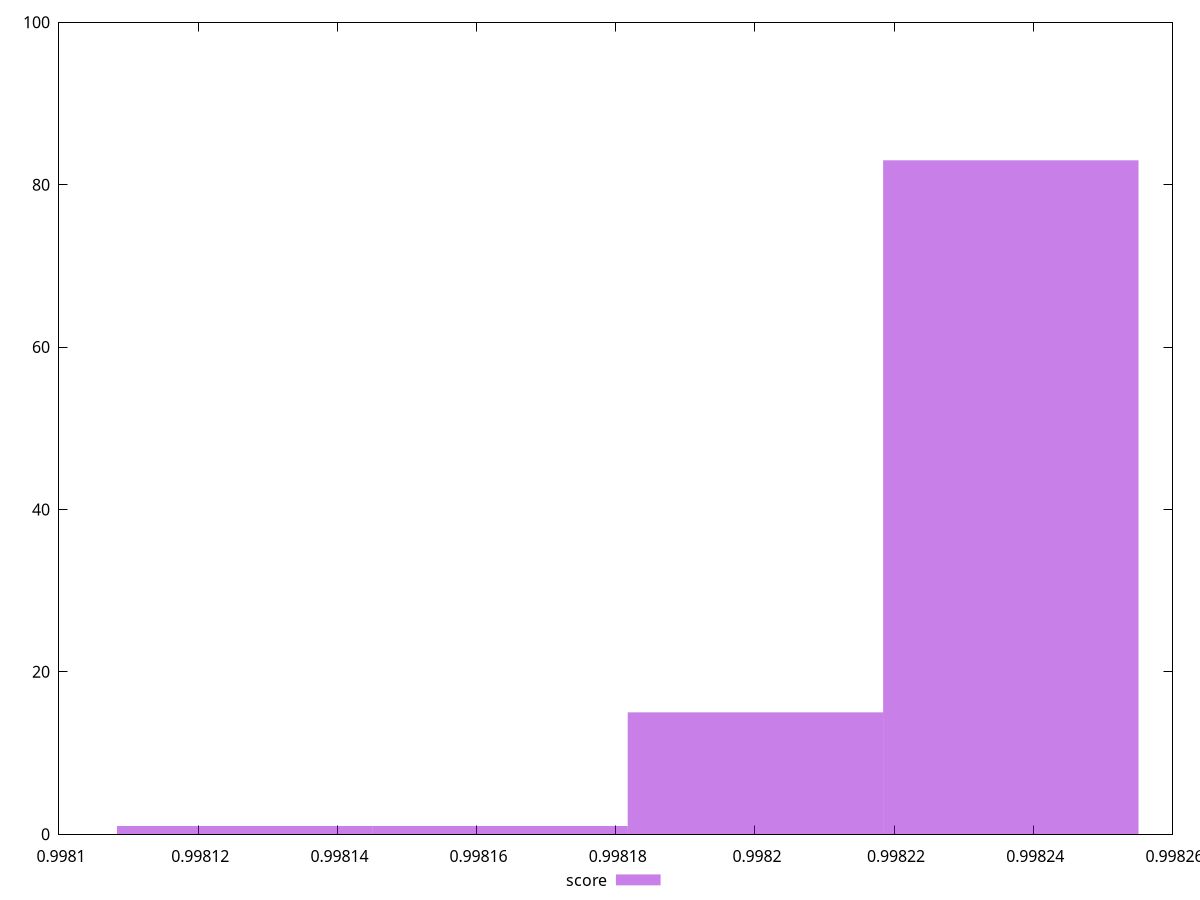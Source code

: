 reset
set terminal svg size 640, 490 enhanced background rgb 'white'
set output "reprap/first-cpu-idle/samples/pages+cached+noexternal+nofonts+nosvg+noimg+nocss/score/histogram.svg"

$score <<EOF
0.9982367666064824 83
0.9982000694236794 15
0.9981633722408765 1
0.9981266750580735 1
EOF

set key outside below
set boxwidth 0.0000366971828029734
set yrange [0:100]
set style fill transparent solid 0.5 noborder

plot \
  $score title "score" with boxes, \


reset